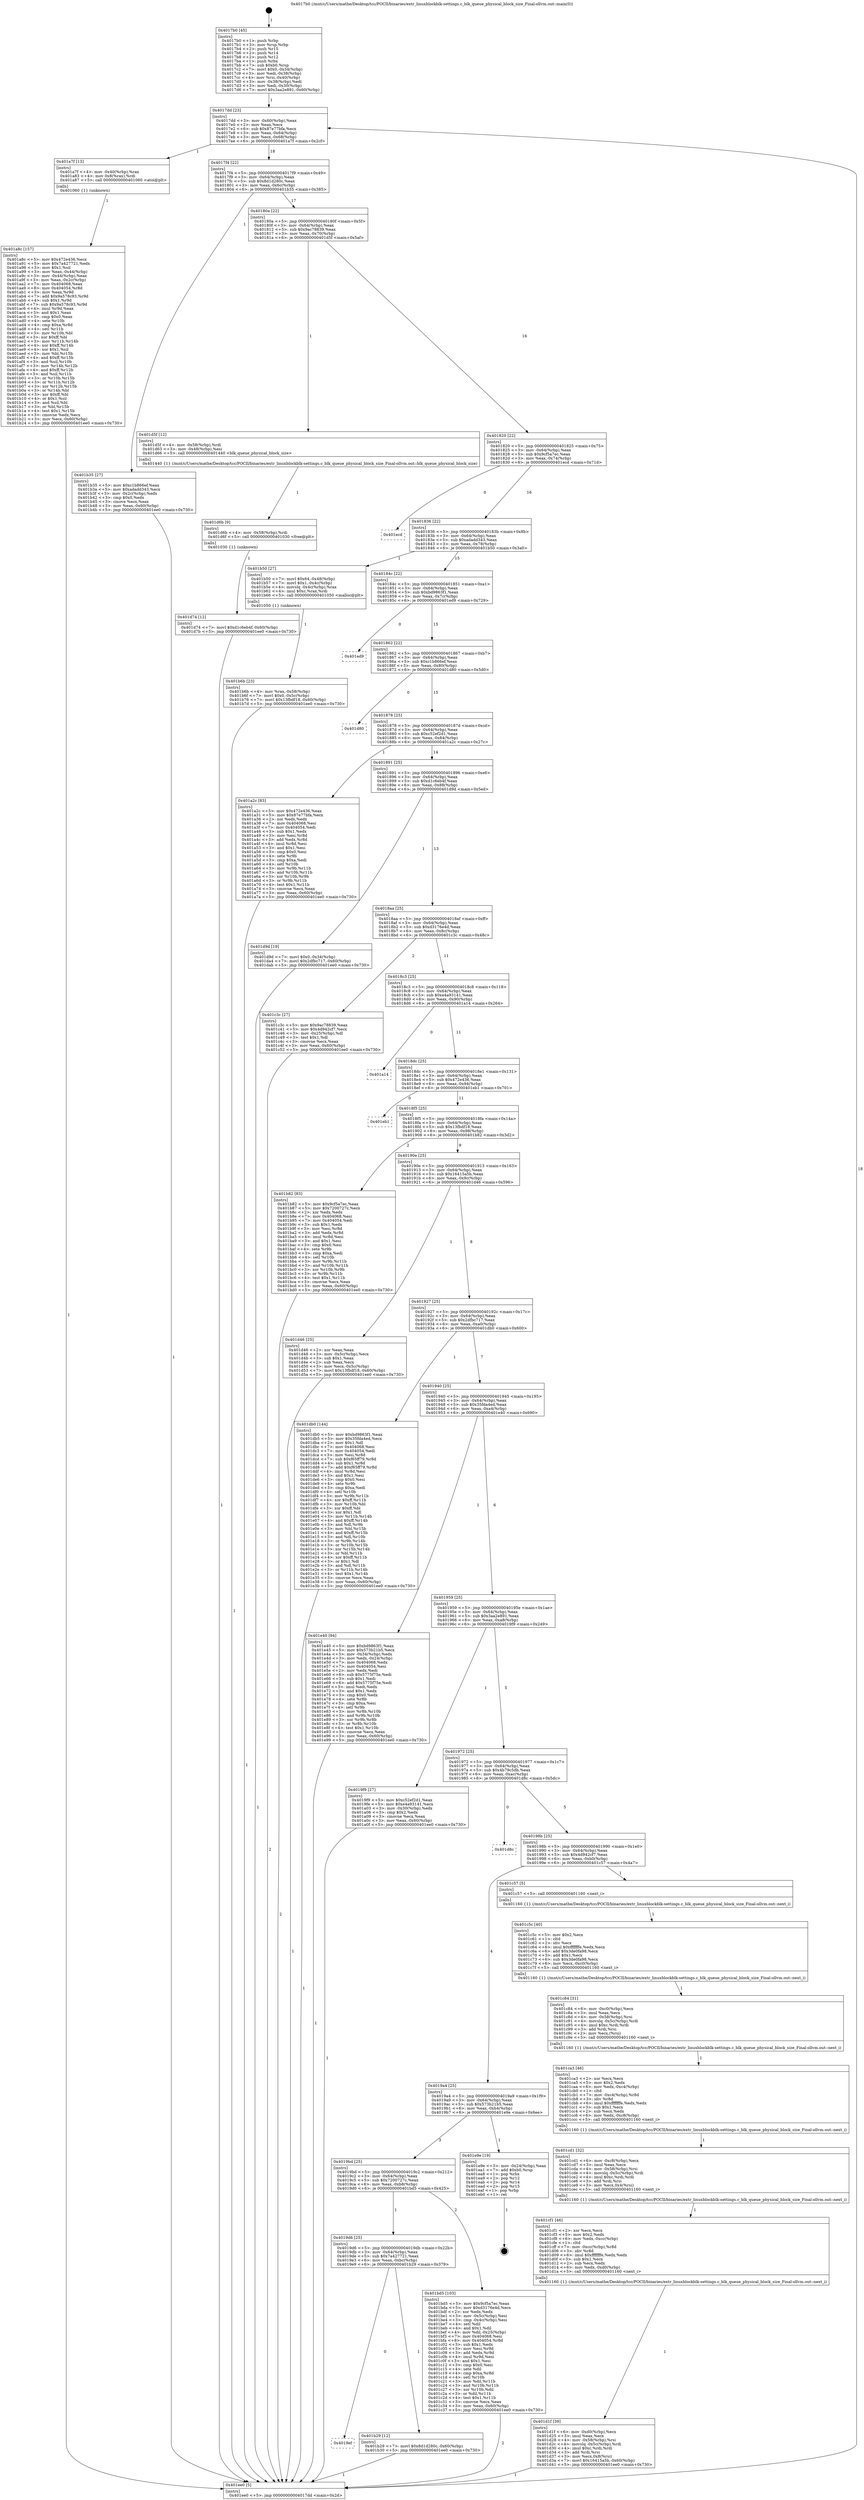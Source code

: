 digraph "0x4017b0" {
  label = "0x4017b0 (/mnt/c/Users/mathe/Desktop/tcc/POCII/binaries/extr_linuxblockblk-settings.c_blk_queue_physical_block_size_Final-ollvm.out::main(0))"
  labelloc = "t"
  node[shape=record]

  Entry [label="",width=0.3,height=0.3,shape=circle,fillcolor=black,style=filled]
  "0x4017dd" [label="{
     0x4017dd [23]\l
     | [instrs]\l
     &nbsp;&nbsp;0x4017dd \<+3\>: mov -0x60(%rbp),%eax\l
     &nbsp;&nbsp;0x4017e0 \<+2\>: mov %eax,%ecx\l
     &nbsp;&nbsp;0x4017e2 \<+6\>: sub $0x87e77bfa,%ecx\l
     &nbsp;&nbsp;0x4017e8 \<+3\>: mov %eax,-0x64(%rbp)\l
     &nbsp;&nbsp;0x4017eb \<+3\>: mov %ecx,-0x68(%rbp)\l
     &nbsp;&nbsp;0x4017ee \<+6\>: je 0000000000401a7f \<main+0x2cf\>\l
  }"]
  "0x401a7f" [label="{
     0x401a7f [13]\l
     | [instrs]\l
     &nbsp;&nbsp;0x401a7f \<+4\>: mov -0x40(%rbp),%rax\l
     &nbsp;&nbsp;0x401a83 \<+4\>: mov 0x8(%rax),%rdi\l
     &nbsp;&nbsp;0x401a87 \<+5\>: call 0000000000401060 \<atoi@plt\>\l
     | [calls]\l
     &nbsp;&nbsp;0x401060 \{1\} (unknown)\l
  }"]
  "0x4017f4" [label="{
     0x4017f4 [22]\l
     | [instrs]\l
     &nbsp;&nbsp;0x4017f4 \<+5\>: jmp 00000000004017f9 \<main+0x49\>\l
     &nbsp;&nbsp;0x4017f9 \<+3\>: mov -0x64(%rbp),%eax\l
     &nbsp;&nbsp;0x4017fc \<+5\>: sub $0x8d1d280c,%eax\l
     &nbsp;&nbsp;0x401801 \<+3\>: mov %eax,-0x6c(%rbp)\l
     &nbsp;&nbsp;0x401804 \<+6\>: je 0000000000401b35 \<main+0x385\>\l
  }"]
  Exit [label="",width=0.3,height=0.3,shape=circle,fillcolor=black,style=filled,peripheries=2]
  "0x401b35" [label="{
     0x401b35 [27]\l
     | [instrs]\l
     &nbsp;&nbsp;0x401b35 \<+5\>: mov $0xc1b866ef,%eax\l
     &nbsp;&nbsp;0x401b3a \<+5\>: mov $0xadadd343,%ecx\l
     &nbsp;&nbsp;0x401b3f \<+3\>: mov -0x2c(%rbp),%edx\l
     &nbsp;&nbsp;0x401b42 \<+3\>: cmp $0x0,%edx\l
     &nbsp;&nbsp;0x401b45 \<+3\>: cmove %ecx,%eax\l
     &nbsp;&nbsp;0x401b48 \<+3\>: mov %eax,-0x60(%rbp)\l
     &nbsp;&nbsp;0x401b4b \<+5\>: jmp 0000000000401ee0 \<main+0x730\>\l
  }"]
  "0x40180a" [label="{
     0x40180a [22]\l
     | [instrs]\l
     &nbsp;&nbsp;0x40180a \<+5\>: jmp 000000000040180f \<main+0x5f\>\l
     &nbsp;&nbsp;0x40180f \<+3\>: mov -0x64(%rbp),%eax\l
     &nbsp;&nbsp;0x401812 \<+5\>: sub $0x9ac78839,%eax\l
     &nbsp;&nbsp;0x401817 \<+3\>: mov %eax,-0x70(%rbp)\l
     &nbsp;&nbsp;0x40181a \<+6\>: je 0000000000401d5f \<main+0x5af\>\l
  }"]
  "0x401d74" [label="{
     0x401d74 [12]\l
     | [instrs]\l
     &nbsp;&nbsp;0x401d74 \<+7\>: movl $0xd1c6eb4f,-0x60(%rbp)\l
     &nbsp;&nbsp;0x401d7b \<+5\>: jmp 0000000000401ee0 \<main+0x730\>\l
  }"]
  "0x401d5f" [label="{
     0x401d5f [12]\l
     | [instrs]\l
     &nbsp;&nbsp;0x401d5f \<+4\>: mov -0x58(%rbp),%rdi\l
     &nbsp;&nbsp;0x401d63 \<+3\>: mov -0x48(%rbp),%esi\l
     &nbsp;&nbsp;0x401d66 \<+5\>: call 0000000000401440 \<blk_queue_physical_block_size\>\l
     | [calls]\l
     &nbsp;&nbsp;0x401440 \{1\} (/mnt/c/Users/mathe/Desktop/tcc/POCII/binaries/extr_linuxblockblk-settings.c_blk_queue_physical_block_size_Final-ollvm.out::blk_queue_physical_block_size)\l
  }"]
  "0x401820" [label="{
     0x401820 [22]\l
     | [instrs]\l
     &nbsp;&nbsp;0x401820 \<+5\>: jmp 0000000000401825 \<main+0x75\>\l
     &nbsp;&nbsp;0x401825 \<+3\>: mov -0x64(%rbp),%eax\l
     &nbsp;&nbsp;0x401828 \<+5\>: sub $0x9cf5a7ec,%eax\l
     &nbsp;&nbsp;0x40182d \<+3\>: mov %eax,-0x74(%rbp)\l
     &nbsp;&nbsp;0x401830 \<+6\>: je 0000000000401ecd \<main+0x71d\>\l
  }"]
  "0x401d6b" [label="{
     0x401d6b [9]\l
     | [instrs]\l
     &nbsp;&nbsp;0x401d6b \<+4\>: mov -0x58(%rbp),%rdi\l
     &nbsp;&nbsp;0x401d6f \<+5\>: call 0000000000401030 \<free@plt\>\l
     | [calls]\l
     &nbsp;&nbsp;0x401030 \{1\} (unknown)\l
  }"]
  "0x401ecd" [label="{
     0x401ecd\l
  }", style=dashed]
  "0x401836" [label="{
     0x401836 [22]\l
     | [instrs]\l
     &nbsp;&nbsp;0x401836 \<+5\>: jmp 000000000040183b \<main+0x8b\>\l
     &nbsp;&nbsp;0x40183b \<+3\>: mov -0x64(%rbp),%eax\l
     &nbsp;&nbsp;0x40183e \<+5\>: sub $0xadadd343,%eax\l
     &nbsp;&nbsp;0x401843 \<+3\>: mov %eax,-0x78(%rbp)\l
     &nbsp;&nbsp;0x401846 \<+6\>: je 0000000000401b50 \<main+0x3a0\>\l
  }"]
  "0x401d1f" [label="{
     0x401d1f [39]\l
     | [instrs]\l
     &nbsp;&nbsp;0x401d1f \<+6\>: mov -0xd0(%rbp),%ecx\l
     &nbsp;&nbsp;0x401d25 \<+3\>: imul %eax,%ecx\l
     &nbsp;&nbsp;0x401d28 \<+4\>: mov -0x58(%rbp),%rsi\l
     &nbsp;&nbsp;0x401d2c \<+4\>: movslq -0x5c(%rbp),%rdi\l
     &nbsp;&nbsp;0x401d30 \<+4\>: imul $0xc,%rdi,%rdi\l
     &nbsp;&nbsp;0x401d34 \<+3\>: add %rdi,%rsi\l
     &nbsp;&nbsp;0x401d37 \<+3\>: mov %ecx,0x8(%rsi)\l
     &nbsp;&nbsp;0x401d3a \<+7\>: movl $0x16415a5b,-0x60(%rbp)\l
     &nbsp;&nbsp;0x401d41 \<+5\>: jmp 0000000000401ee0 \<main+0x730\>\l
  }"]
  "0x401b50" [label="{
     0x401b50 [27]\l
     | [instrs]\l
     &nbsp;&nbsp;0x401b50 \<+7\>: movl $0x64,-0x48(%rbp)\l
     &nbsp;&nbsp;0x401b57 \<+7\>: movl $0x1,-0x4c(%rbp)\l
     &nbsp;&nbsp;0x401b5e \<+4\>: movslq -0x4c(%rbp),%rax\l
     &nbsp;&nbsp;0x401b62 \<+4\>: imul $0xc,%rax,%rdi\l
     &nbsp;&nbsp;0x401b66 \<+5\>: call 0000000000401050 \<malloc@plt\>\l
     | [calls]\l
     &nbsp;&nbsp;0x401050 \{1\} (unknown)\l
  }"]
  "0x40184c" [label="{
     0x40184c [22]\l
     | [instrs]\l
     &nbsp;&nbsp;0x40184c \<+5\>: jmp 0000000000401851 \<main+0xa1\>\l
     &nbsp;&nbsp;0x401851 \<+3\>: mov -0x64(%rbp),%eax\l
     &nbsp;&nbsp;0x401854 \<+5\>: sub $0xbd9863f1,%eax\l
     &nbsp;&nbsp;0x401859 \<+3\>: mov %eax,-0x7c(%rbp)\l
     &nbsp;&nbsp;0x40185c \<+6\>: je 0000000000401ed9 \<main+0x729\>\l
  }"]
  "0x401cf1" [label="{
     0x401cf1 [46]\l
     | [instrs]\l
     &nbsp;&nbsp;0x401cf1 \<+2\>: xor %ecx,%ecx\l
     &nbsp;&nbsp;0x401cf3 \<+5\>: mov $0x2,%edx\l
     &nbsp;&nbsp;0x401cf8 \<+6\>: mov %edx,-0xcc(%rbp)\l
     &nbsp;&nbsp;0x401cfe \<+1\>: cltd\l
     &nbsp;&nbsp;0x401cff \<+7\>: mov -0xcc(%rbp),%r8d\l
     &nbsp;&nbsp;0x401d06 \<+3\>: idiv %r8d\l
     &nbsp;&nbsp;0x401d09 \<+6\>: imul $0xfffffffe,%edx,%edx\l
     &nbsp;&nbsp;0x401d0f \<+3\>: sub $0x1,%ecx\l
     &nbsp;&nbsp;0x401d12 \<+2\>: sub %ecx,%edx\l
     &nbsp;&nbsp;0x401d14 \<+6\>: mov %edx,-0xd0(%rbp)\l
     &nbsp;&nbsp;0x401d1a \<+5\>: call 0000000000401160 \<next_i\>\l
     | [calls]\l
     &nbsp;&nbsp;0x401160 \{1\} (/mnt/c/Users/mathe/Desktop/tcc/POCII/binaries/extr_linuxblockblk-settings.c_blk_queue_physical_block_size_Final-ollvm.out::next_i)\l
  }"]
  "0x401ed9" [label="{
     0x401ed9\l
  }", style=dashed]
  "0x401862" [label="{
     0x401862 [22]\l
     | [instrs]\l
     &nbsp;&nbsp;0x401862 \<+5\>: jmp 0000000000401867 \<main+0xb7\>\l
     &nbsp;&nbsp;0x401867 \<+3\>: mov -0x64(%rbp),%eax\l
     &nbsp;&nbsp;0x40186a \<+5\>: sub $0xc1b866ef,%eax\l
     &nbsp;&nbsp;0x40186f \<+3\>: mov %eax,-0x80(%rbp)\l
     &nbsp;&nbsp;0x401872 \<+6\>: je 0000000000401d80 \<main+0x5d0\>\l
  }"]
  "0x401cd1" [label="{
     0x401cd1 [32]\l
     | [instrs]\l
     &nbsp;&nbsp;0x401cd1 \<+6\>: mov -0xc8(%rbp),%ecx\l
     &nbsp;&nbsp;0x401cd7 \<+3\>: imul %eax,%ecx\l
     &nbsp;&nbsp;0x401cda \<+4\>: mov -0x58(%rbp),%rsi\l
     &nbsp;&nbsp;0x401cde \<+4\>: movslq -0x5c(%rbp),%rdi\l
     &nbsp;&nbsp;0x401ce2 \<+4\>: imul $0xc,%rdi,%rdi\l
     &nbsp;&nbsp;0x401ce6 \<+3\>: add %rdi,%rsi\l
     &nbsp;&nbsp;0x401ce9 \<+3\>: mov %ecx,0x4(%rsi)\l
     &nbsp;&nbsp;0x401cec \<+5\>: call 0000000000401160 \<next_i\>\l
     | [calls]\l
     &nbsp;&nbsp;0x401160 \{1\} (/mnt/c/Users/mathe/Desktop/tcc/POCII/binaries/extr_linuxblockblk-settings.c_blk_queue_physical_block_size_Final-ollvm.out::next_i)\l
  }"]
  "0x401d80" [label="{
     0x401d80\l
  }", style=dashed]
  "0x401878" [label="{
     0x401878 [25]\l
     | [instrs]\l
     &nbsp;&nbsp;0x401878 \<+5\>: jmp 000000000040187d \<main+0xcd\>\l
     &nbsp;&nbsp;0x40187d \<+3\>: mov -0x64(%rbp),%eax\l
     &nbsp;&nbsp;0x401880 \<+5\>: sub $0xc52ef2d1,%eax\l
     &nbsp;&nbsp;0x401885 \<+6\>: mov %eax,-0x84(%rbp)\l
     &nbsp;&nbsp;0x40188b \<+6\>: je 0000000000401a2c \<main+0x27c\>\l
  }"]
  "0x401ca3" [label="{
     0x401ca3 [46]\l
     | [instrs]\l
     &nbsp;&nbsp;0x401ca3 \<+2\>: xor %ecx,%ecx\l
     &nbsp;&nbsp;0x401ca5 \<+5\>: mov $0x2,%edx\l
     &nbsp;&nbsp;0x401caa \<+6\>: mov %edx,-0xc4(%rbp)\l
     &nbsp;&nbsp;0x401cb0 \<+1\>: cltd\l
     &nbsp;&nbsp;0x401cb1 \<+7\>: mov -0xc4(%rbp),%r8d\l
     &nbsp;&nbsp;0x401cb8 \<+3\>: idiv %r8d\l
     &nbsp;&nbsp;0x401cbb \<+6\>: imul $0xfffffffe,%edx,%edx\l
     &nbsp;&nbsp;0x401cc1 \<+3\>: sub $0x1,%ecx\l
     &nbsp;&nbsp;0x401cc4 \<+2\>: sub %ecx,%edx\l
     &nbsp;&nbsp;0x401cc6 \<+6\>: mov %edx,-0xc8(%rbp)\l
     &nbsp;&nbsp;0x401ccc \<+5\>: call 0000000000401160 \<next_i\>\l
     | [calls]\l
     &nbsp;&nbsp;0x401160 \{1\} (/mnt/c/Users/mathe/Desktop/tcc/POCII/binaries/extr_linuxblockblk-settings.c_blk_queue_physical_block_size_Final-ollvm.out::next_i)\l
  }"]
  "0x401a2c" [label="{
     0x401a2c [83]\l
     | [instrs]\l
     &nbsp;&nbsp;0x401a2c \<+5\>: mov $0x472e436,%eax\l
     &nbsp;&nbsp;0x401a31 \<+5\>: mov $0x87e77bfa,%ecx\l
     &nbsp;&nbsp;0x401a36 \<+2\>: xor %edx,%edx\l
     &nbsp;&nbsp;0x401a38 \<+7\>: mov 0x404068,%esi\l
     &nbsp;&nbsp;0x401a3f \<+7\>: mov 0x404054,%edi\l
     &nbsp;&nbsp;0x401a46 \<+3\>: sub $0x1,%edx\l
     &nbsp;&nbsp;0x401a49 \<+3\>: mov %esi,%r8d\l
     &nbsp;&nbsp;0x401a4c \<+3\>: add %edx,%r8d\l
     &nbsp;&nbsp;0x401a4f \<+4\>: imul %r8d,%esi\l
     &nbsp;&nbsp;0x401a53 \<+3\>: and $0x1,%esi\l
     &nbsp;&nbsp;0x401a56 \<+3\>: cmp $0x0,%esi\l
     &nbsp;&nbsp;0x401a59 \<+4\>: sete %r9b\l
     &nbsp;&nbsp;0x401a5d \<+3\>: cmp $0xa,%edi\l
     &nbsp;&nbsp;0x401a60 \<+4\>: setl %r10b\l
     &nbsp;&nbsp;0x401a64 \<+3\>: mov %r9b,%r11b\l
     &nbsp;&nbsp;0x401a67 \<+3\>: and %r10b,%r11b\l
     &nbsp;&nbsp;0x401a6a \<+3\>: xor %r10b,%r9b\l
     &nbsp;&nbsp;0x401a6d \<+3\>: or %r9b,%r11b\l
     &nbsp;&nbsp;0x401a70 \<+4\>: test $0x1,%r11b\l
     &nbsp;&nbsp;0x401a74 \<+3\>: cmovne %ecx,%eax\l
     &nbsp;&nbsp;0x401a77 \<+3\>: mov %eax,-0x60(%rbp)\l
     &nbsp;&nbsp;0x401a7a \<+5\>: jmp 0000000000401ee0 \<main+0x730\>\l
  }"]
  "0x401891" [label="{
     0x401891 [25]\l
     | [instrs]\l
     &nbsp;&nbsp;0x401891 \<+5\>: jmp 0000000000401896 \<main+0xe6\>\l
     &nbsp;&nbsp;0x401896 \<+3\>: mov -0x64(%rbp),%eax\l
     &nbsp;&nbsp;0x401899 \<+5\>: sub $0xd1c6eb4f,%eax\l
     &nbsp;&nbsp;0x40189e \<+6\>: mov %eax,-0x88(%rbp)\l
     &nbsp;&nbsp;0x4018a4 \<+6\>: je 0000000000401d9d \<main+0x5ed\>\l
  }"]
  "0x401c84" [label="{
     0x401c84 [31]\l
     | [instrs]\l
     &nbsp;&nbsp;0x401c84 \<+6\>: mov -0xc0(%rbp),%ecx\l
     &nbsp;&nbsp;0x401c8a \<+3\>: imul %eax,%ecx\l
     &nbsp;&nbsp;0x401c8d \<+4\>: mov -0x58(%rbp),%rsi\l
     &nbsp;&nbsp;0x401c91 \<+4\>: movslq -0x5c(%rbp),%rdi\l
     &nbsp;&nbsp;0x401c95 \<+4\>: imul $0xc,%rdi,%rdi\l
     &nbsp;&nbsp;0x401c99 \<+3\>: add %rdi,%rsi\l
     &nbsp;&nbsp;0x401c9c \<+2\>: mov %ecx,(%rsi)\l
     &nbsp;&nbsp;0x401c9e \<+5\>: call 0000000000401160 \<next_i\>\l
     | [calls]\l
     &nbsp;&nbsp;0x401160 \{1\} (/mnt/c/Users/mathe/Desktop/tcc/POCII/binaries/extr_linuxblockblk-settings.c_blk_queue_physical_block_size_Final-ollvm.out::next_i)\l
  }"]
  "0x401d9d" [label="{
     0x401d9d [19]\l
     | [instrs]\l
     &nbsp;&nbsp;0x401d9d \<+7\>: movl $0x0,-0x34(%rbp)\l
     &nbsp;&nbsp;0x401da4 \<+7\>: movl $0x2dfbc717,-0x60(%rbp)\l
     &nbsp;&nbsp;0x401dab \<+5\>: jmp 0000000000401ee0 \<main+0x730\>\l
  }"]
  "0x4018aa" [label="{
     0x4018aa [25]\l
     | [instrs]\l
     &nbsp;&nbsp;0x4018aa \<+5\>: jmp 00000000004018af \<main+0xff\>\l
     &nbsp;&nbsp;0x4018af \<+3\>: mov -0x64(%rbp),%eax\l
     &nbsp;&nbsp;0x4018b2 \<+5\>: sub $0xd3176e4d,%eax\l
     &nbsp;&nbsp;0x4018b7 \<+6\>: mov %eax,-0x8c(%rbp)\l
     &nbsp;&nbsp;0x4018bd \<+6\>: je 0000000000401c3c \<main+0x48c\>\l
  }"]
  "0x401c5c" [label="{
     0x401c5c [40]\l
     | [instrs]\l
     &nbsp;&nbsp;0x401c5c \<+5\>: mov $0x2,%ecx\l
     &nbsp;&nbsp;0x401c61 \<+1\>: cltd\l
     &nbsp;&nbsp;0x401c62 \<+2\>: idiv %ecx\l
     &nbsp;&nbsp;0x401c64 \<+6\>: imul $0xfffffffe,%edx,%ecx\l
     &nbsp;&nbsp;0x401c6a \<+6\>: add $0x3de0fa98,%ecx\l
     &nbsp;&nbsp;0x401c70 \<+3\>: add $0x1,%ecx\l
     &nbsp;&nbsp;0x401c73 \<+6\>: sub $0x3de0fa98,%ecx\l
     &nbsp;&nbsp;0x401c79 \<+6\>: mov %ecx,-0xc0(%rbp)\l
     &nbsp;&nbsp;0x401c7f \<+5\>: call 0000000000401160 \<next_i\>\l
     | [calls]\l
     &nbsp;&nbsp;0x401160 \{1\} (/mnt/c/Users/mathe/Desktop/tcc/POCII/binaries/extr_linuxblockblk-settings.c_blk_queue_physical_block_size_Final-ollvm.out::next_i)\l
  }"]
  "0x401c3c" [label="{
     0x401c3c [27]\l
     | [instrs]\l
     &nbsp;&nbsp;0x401c3c \<+5\>: mov $0x9ac78839,%eax\l
     &nbsp;&nbsp;0x401c41 \<+5\>: mov $0x4d942cf7,%ecx\l
     &nbsp;&nbsp;0x401c46 \<+3\>: mov -0x25(%rbp),%dl\l
     &nbsp;&nbsp;0x401c49 \<+3\>: test $0x1,%dl\l
     &nbsp;&nbsp;0x401c4c \<+3\>: cmovne %ecx,%eax\l
     &nbsp;&nbsp;0x401c4f \<+3\>: mov %eax,-0x60(%rbp)\l
     &nbsp;&nbsp;0x401c52 \<+5\>: jmp 0000000000401ee0 \<main+0x730\>\l
  }"]
  "0x4018c3" [label="{
     0x4018c3 [25]\l
     | [instrs]\l
     &nbsp;&nbsp;0x4018c3 \<+5\>: jmp 00000000004018c8 \<main+0x118\>\l
     &nbsp;&nbsp;0x4018c8 \<+3\>: mov -0x64(%rbp),%eax\l
     &nbsp;&nbsp;0x4018cb \<+5\>: sub $0xe4a93141,%eax\l
     &nbsp;&nbsp;0x4018d0 \<+6\>: mov %eax,-0x90(%rbp)\l
     &nbsp;&nbsp;0x4018d6 \<+6\>: je 0000000000401a14 \<main+0x264\>\l
  }"]
  "0x401b6b" [label="{
     0x401b6b [23]\l
     | [instrs]\l
     &nbsp;&nbsp;0x401b6b \<+4\>: mov %rax,-0x58(%rbp)\l
     &nbsp;&nbsp;0x401b6f \<+7\>: movl $0x0,-0x5c(%rbp)\l
     &nbsp;&nbsp;0x401b76 \<+7\>: movl $0x13fbdf18,-0x60(%rbp)\l
     &nbsp;&nbsp;0x401b7d \<+5\>: jmp 0000000000401ee0 \<main+0x730\>\l
  }"]
  "0x401a14" [label="{
     0x401a14\l
  }", style=dashed]
  "0x4018dc" [label="{
     0x4018dc [25]\l
     | [instrs]\l
     &nbsp;&nbsp;0x4018dc \<+5\>: jmp 00000000004018e1 \<main+0x131\>\l
     &nbsp;&nbsp;0x4018e1 \<+3\>: mov -0x64(%rbp),%eax\l
     &nbsp;&nbsp;0x4018e4 \<+5\>: sub $0x472e436,%eax\l
     &nbsp;&nbsp;0x4018e9 \<+6\>: mov %eax,-0x94(%rbp)\l
     &nbsp;&nbsp;0x4018ef \<+6\>: je 0000000000401eb1 \<main+0x701\>\l
  }"]
  "0x4019ef" [label="{
     0x4019ef\l
  }", style=dashed]
  "0x401eb1" [label="{
     0x401eb1\l
  }", style=dashed]
  "0x4018f5" [label="{
     0x4018f5 [25]\l
     | [instrs]\l
     &nbsp;&nbsp;0x4018f5 \<+5\>: jmp 00000000004018fa \<main+0x14a\>\l
     &nbsp;&nbsp;0x4018fa \<+3\>: mov -0x64(%rbp),%eax\l
     &nbsp;&nbsp;0x4018fd \<+5\>: sub $0x13fbdf18,%eax\l
     &nbsp;&nbsp;0x401902 \<+6\>: mov %eax,-0x98(%rbp)\l
     &nbsp;&nbsp;0x401908 \<+6\>: je 0000000000401b82 \<main+0x3d2\>\l
  }"]
  "0x401b29" [label="{
     0x401b29 [12]\l
     | [instrs]\l
     &nbsp;&nbsp;0x401b29 \<+7\>: movl $0x8d1d280c,-0x60(%rbp)\l
     &nbsp;&nbsp;0x401b30 \<+5\>: jmp 0000000000401ee0 \<main+0x730\>\l
  }"]
  "0x401b82" [label="{
     0x401b82 [83]\l
     | [instrs]\l
     &nbsp;&nbsp;0x401b82 \<+5\>: mov $0x9cf5a7ec,%eax\l
     &nbsp;&nbsp;0x401b87 \<+5\>: mov $0x7200727c,%ecx\l
     &nbsp;&nbsp;0x401b8c \<+2\>: xor %edx,%edx\l
     &nbsp;&nbsp;0x401b8e \<+7\>: mov 0x404068,%esi\l
     &nbsp;&nbsp;0x401b95 \<+7\>: mov 0x404054,%edi\l
     &nbsp;&nbsp;0x401b9c \<+3\>: sub $0x1,%edx\l
     &nbsp;&nbsp;0x401b9f \<+3\>: mov %esi,%r8d\l
     &nbsp;&nbsp;0x401ba2 \<+3\>: add %edx,%r8d\l
     &nbsp;&nbsp;0x401ba5 \<+4\>: imul %r8d,%esi\l
     &nbsp;&nbsp;0x401ba9 \<+3\>: and $0x1,%esi\l
     &nbsp;&nbsp;0x401bac \<+3\>: cmp $0x0,%esi\l
     &nbsp;&nbsp;0x401baf \<+4\>: sete %r9b\l
     &nbsp;&nbsp;0x401bb3 \<+3\>: cmp $0xa,%edi\l
     &nbsp;&nbsp;0x401bb6 \<+4\>: setl %r10b\l
     &nbsp;&nbsp;0x401bba \<+3\>: mov %r9b,%r11b\l
     &nbsp;&nbsp;0x401bbd \<+3\>: and %r10b,%r11b\l
     &nbsp;&nbsp;0x401bc0 \<+3\>: xor %r10b,%r9b\l
     &nbsp;&nbsp;0x401bc3 \<+3\>: or %r9b,%r11b\l
     &nbsp;&nbsp;0x401bc6 \<+4\>: test $0x1,%r11b\l
     &nbsp;&nbsp;0x401bca \<+3\>: cmovne %ecx,%eax\l
     &nbsp;&nbsp;0x401bcd \<+3\>: mov %eax,-0x60(%rbp)\l
     &nbsp;&nbsp;0x401bd0 \<+5\>: jmp 0000000000401ee0 \<main+0x730\>\l
  }"]
  "0x40190e" [label="{
     0x40190e [25]\l
     | [instrs]\l
     &nbsp;&nbsp;0x40190e \<+5\>: jmp 0000000000401913 \<main+0x163\>\l
     &nbsp;&nbsp;0x401913 \<+3\>: mov -0x64(%rbp),%eax\l
     &nbsp;&nbsp;0x401916 \<+5\>: sub $0x16415a5b,%eax\l
     &nbsp;&nbsp;0x40191b \<+6\>: mov %eax,-0x9c(%rbp)\l
     &nbsp;&nbsp;0x401921 \<+6\>: je 0000000000401d46 \<main+0x596\>\l
  }"]
  "0x4019d6" [label="{
     0x4019d6 [25]\l
     | [instrs]\l
     &nbsp;&nbsp;0x4019d6 \<+5\>: jmp 00000000004019db \<main+0x22b\>\l
     &nbsp;&nbsp;0x4019db \<+3\>: mov -0x64(%rbp),%eax\l
     &nbsp;&nbsp;0x4019de \<+5\>: sub $0x7a427721,%eax\l
     &nbsp;&nbsp;0x4019e3 \<+6\>: mov %eax,-0xbc(%rbp)\l
     &nbsp;&nbsp;0x4019e9 \<+6\>: je 0000000000401b29 \<main+0x379\>\l
  }"]
  "0x401d46" [label="{
     0x401d46 [25]\l
     | [instrs]\l
     &nbsp;&nbsp;0x401d46 \<+2\>: xor %eax,%eax\l
     &nbsp;&nbsp;0x401d48 \<+3\>: mov -0x5c(%rbp),%ecx\l
     &nbsp;&nbsp;0x401d4b \<+3\>: sub $0x1,%eax\l
     &nbsp;&nbsp;0x401d4e \<+2\>: sub %eax,%ecx\l
     &nbsp;&nbsp;0x401d50 \<+3\>: mov %ecx,-0x5c(%rbp)\l
     &nbsp;&nbsp;0x401d53 \<+7\>: movl $0x13fbdf18,-0x60(%rbp)\l
     &nbsp;&nbsp;0x401d5a \<+5\>: jmp 0000000000401ee0 \<main+0x730\>\l
  }"]
  "0x401927" [label="{
     0x401927 [25]\l
     | [instrs]\l
     &nbsp;&nbsp;0x401927 \<+5\>: jmp 000000000040192c \<main+0x17c\>\l
     &nbsp;&nbsp;0x40192c \<+3\>: mov -0x64(%rbp),%eax\l
     &nbsp;&nbsp;0x40192f \<+5\>: sub $0x2dfbc717,%eax\l
     &nbsp;&nbsp;0x401934 \<+6\>: mov %eax,-0xa0(%rbp)\l
     &nbsp;&nbsp;0x40193a \<+6\>: je 0000000000401db0 \<main+0x600\>\l
  }"]
  "0x401bd5" [label="{
     0x401bd5 [103]\l
     | [instrs]\l
     &nbsp;&nbsp;0x401bd5 \<+5\>: mov $0x9cf5a7ec,%eax\l
     &nbsp;&nbsp;0x401bda \<+5\>: mov $0xd3176e4d,%ecx\l
     &nbsp;&nbsp;0x401bdf \<+2\>: xor %edx,%edx\l
     &nbsp;&nbsp;0x401be1 \<+3\>: mov -0x5c(%rbp),%esi\l
     &nbsp;&nbsp;0x401be4 \<+3\>: cmp -0x4c(%rbp),%esi\l
     &nbsp;&nbsp;0x401be7 \<+4\>: setl %dil\l
     &nbsp;&nbsp;0x401beb \<+4\>: and $0x1,%dil\l
     &nbsp;&nbsp;0x401bef \<+4\>: mov %dil,-0x25(%rbp)\l
     &nbsp;&nbsp;0x401bf3 \<+7\>: mov 0x404068,%esi\l
     &nbsp;&nbsp;0x401bfa \<+8\>: mov 0x404054,%r8d\l
     &nbsp;&nbsp;0x401c02 \<+3\>: sub $0x1,%edx\l
     &nbsp;&nbsp;0x401c05 \<+3\>: mov %esi,%r9d\l
     &nbsp;&nbsp;0x401c08 \<+3\>: add %edx,%r9d\l
     &nbsp;&nbsp;0x401c0b \<+4\>: imul %r9d,%esi\l
     &nbsp;&nbsp;0x401c0f \<+3\>: and $0x1,%esi\l
     &nbsp;&nbsp;0x401c12 \<+3\>: cmp $0x0,%esi\l
     &nbsp;&nbsp;0x401c15 \<+4\>: sete %dil\l
     &nbsp;&nbsp;0x401c19 \<+4\>: cmp $0xa,%r8d\l
     &nbsp;&nbsp;0x401c1d \<+4\>: setl %r10b\l
     &nbsp;&nbsp;0x401c21 \<+3\>: mov %dil,%r11b\l
     &nbsp;&nbsp;0x401c24 \<+3\>: and %r10b,%r11b\l
     &nbsp;&nbsp;0x401c27 \<+3\>: xor %r10b,%dil\l
     &nbsp;&nbsp;0x401c2a \<+3\>: or %dil,%r11b\l
     &nbsp;&nbsp;0x401c2d \<+4\>: test $0x1,%r11b\l
     &nbsp;&nbsp;0x401c31 \<+3\>: cmovne %ecx,%eax\l
     &nbsp;&nbsp;0x401c34 \<+3\>: mov %eax,-0x60(%rbp)\l
     &nbsp;&nbsp;0x401c37 \<+5\>: jmp 0000000000401ee0 \<main+0x730\>\l
  }"]
  "0x401db0" [label="{
     0x401db0 [144]\l
     | [instrs]\l
     &nbsp;&nbsp;0x401db0 \<+5\>: mov $0xbd9863f1,%eax\l
     &nbsp;&nbsp;0x401db5 \<+5\>: mov $0x35fda4ed,%ecx\l
     &nbsp;&nbsp;0x401dba \<+2\>: mov $0x1,%dl\l
     &nbsp;&nbsp;0x401dbc \<+7\>: mov 0x404068,%esi\l
     &nbsp;&nbsp;0x401dc3 \<+7\>: mov 0x404054,%edi\l
     &nbsp;&nbsp;0x401dca \<+3\>: mov %esi,%r8d\l
     &nbsp;&nbsp;0x401dcd \<+7\>: sub $0xf65ff79,%r8d\l
     &nbsp;&nbsp;0x401dd4 \<+4\>: sub $0x1,%r8d\l
     &nbsp;&nbsp;0x401dd8 \<+7\>: add $0xf65ff79,%r8d\l
     &nbsp;&nbsp;0x401ddf \<+4\>: imul %r8d,%esi\l
     &nbsp;&nbsp;0x401de3 \<+3\>: and $0x1,%esi\l
     &nbsp;&nbsp;0x401de6 \<+3\>: cmp $0x0,%esi\l
     &nbsp;&nbsp;0x401de9 \<+4\>: sete %r9b\l
     &nbsp;&nbsp;0x401ded \<+3\>: cmp $0xa,%edi\l
     &nbsp;&nbsp;0x401df0 \<+4\>: setl %r10b\l
     &nbsp;&nbsp;0x401df4 \<+3\>: mov %r9b,%r11b\l
     &nbsp;&nbsp;0x401df7 \<+4\>: xor $0xff,%r11b\l
     &nbsp;&nbsp;0x401dfb \<+3\>: mov %r10b,%bl\l
     &nbsp;&nbsp;0x401dfe \<+3\>: xor $0xff,%bl\l
     &nbsp;&nbsp;0x401e01 \<+3\>: xor $0x1,%dl\l
     &nbsp;&nbsp;0x401e04 \<+3\>: mov %r11b,%r14b\l
     &nbsp;&nbsp;0x401e07 \<+4\>: and $0xff,%r14b\l
     &nbsp;&nbsp;0x401e0b \<+3\>: and %dl,%r9b\l
     &nbsp;&nbsp;0x401e0e \<+3\>: mov %bl,%r15b\l
     &nbsp;&nbsp;0x401e11 \<+4\>: and $0xff,%r15b\l
     &nbsp;&nbsp;0x401e15 \<+3\>: and %dl,%r10b\l
     &nbsp;&nbsp;0x401e18 \<+3\>: or %r9b,%r14b\l
     &nbsp;&nbsp;0x401e1b \<+3\>: or %r10b,%r15b\l
     &nbsp;&nbsp;0x401e1e \<+3\>: xor %r15b,%r14b\l
     &nbsp;&nbsp;0x401e21 \<+3\>: or %bl,%r11b\l
     &nbsp;&nbsp;0x401e24 \<+4\>: xor $0xff,%r11b\l
     &nbsp;&nbsp;0x401e28 \<+3\>: or $0x1,%dl\l
     &nbsp;&nbsp;0x401e2b \<+3\>: and %dl,%r11b\l
     &nbsp;&nbsp;0x401e2e \<+3\>: or %r11b,%r14b\l
     &nbsp;&nbsp;0x401e31 \<+4\>: test $0x1,%r14b\l
     &nbsp;&nbsp;0x401e35 \<+3\>: cmovne %ecx,%eax\l
     &nbsp;&nbsp;0x401e38 \<+3\>: mov %eax,-0x60(%rbp)\l
     &nbsp;&nbsp;0x401e3b \<+5\>: jmp 0000000000401ee0 \<main+0x730\>\l
  }"]
  "0x401940" [label="{
     0x401940 [25]\l
     | [instrs]\l
     &nbsp;&nbsp;0x401940 \<+5\>: jmp 0000000000401945 \<main+0x195\>\l
     &nbsp;&nbsp;0x401945 \<+3\>: mov -0x64(%rbp),%eax\l
     &nbsp;&nbsp;0x401948 \<+5\>: sub $0x35fda4ed,%eax\l
     &nbsp;&nbsp;0x40194d \<+6\>: mov %eax,-0xa4(%rbp)\l
     &nbsp;&nbsp;0x401953 \<+6\>: je 0000000000401e40 \<main+0x690\>\l
  }"]
  "0x4019bd" [label="{
     0x4019bd [25]\l
     | [instrs]\l
     &nbsp;&nbsp;0x4019bd \<+5\>: jmp 00000000004019c2 \<main+0x212\>\l
     &nbsp;&nbsp;0x4019c2 \<+3\>: mov -0x64(%rbp),%eax\l
     &nbsp;&nbsp;0x4019c5 \<+5\>: sub $0x7200727c,%eax\l
     &nbsp;&nbsp;0x4019ca \<+6\>: mov %eax,-0xb8(%rbp)\l
     &nbsp;&nbsp;0x4019d0 \<+6\>: je 0000000000401bd5 \<main+0x425\>\l
  }"]
  "0x401e40" [label="{
     0x401e40 [94]\l
     | [instrs]\l
     &nbsp;&nbsp;0x401e40 \<+5\>: mov $0xbd9863f1,%eax\l
     &nbsp;&nbsp;0x401e45 \<+5\>: mov $0x573b21b5,%ecx\l
     &nbsp;&nbsp;0x401e4a \<+3\>: mov -0x34(%rbp),%edx\l
     &nbsp;&nbsp;0x401e4d \<+3\>: mov %edx,-0x24(%rbp)\l
     &nbsp;&nbsp;0x401e50 \<+7\>: mov 0x404068,%edx\l
     &nbsp;&nbsp;0x401e57 \<+7\>: mov 0x404054,%esi\l
     &nbsp;&nbsp;0x401e5e \<+2\>: mov %edx,%edi\l
     &nbsp;&nbsp;0x401e60 \<+6\>: sub $0x5775f75e,%edi\l
     &nbsp;&nbsp;0x401e66 \<+3\>: sub $0x1,%edi\l
     &nbsp;&nbsp;0x401e69 \<+6\>: add $0x5775f75e,%edi\l
     &nbsp;&nbsp;0x401e6f \<+3\>: imul %edi,%edx\l
     &nbsp;&nbsp;0x401e72 \<+3\>: and $0x1,%edx\l
     &nbsp;&nbsp;0x401e75 \<+3\>: cmp $0x0,%edx\l
     &nbsp;&nbsp;0x401e78 \<+4\>: sete %r8b\l
     &nbsp;&nbsp;0x401e7c \<+3\>: cmp $0xa,%esi\l
     &nbsp;&nbsp;0x401e7f \<+4\>: setl %r9b\l
     &nbsp;&nbsp;0x401e83 \<+3\>: mov %r8b,%r10b\l
     &nbsp;&nbsp;0x401e86 \<+3\>: and %r9b,%r10b\l
     &nbsp;&nbsp;0x401e89 \<+3\>: xor %r9b,%r8b\l
     &nbsp;&nbsp;0x401e8c \<+3\>: or %r8b,%r10b\l
     &nbsp;&nbsp;0x401e8f \<+4\>: test $0x1,%r10b\l
     &nbsp;&nbsp;0x401e93 \<+3\>: cmovne %ecx,%eax\l
     &nbsp;&nbsp;0x401e96 \<+3\>: mov %eax,-0x60(%rbp)\l
     &nbsp;&nbsp;0x401e99 \<+5\>: jmp 0000000000401ee0 \<main+0x730\>\l
  }"]
  "0x401959" [label="{
     0x401959 [25]\l
     | [instrs]\l
     &nbsp;&nbsp;0x401959 \<+5\>: jmp 000000000040195e \<main+0x1ae\>\l
     &nbsp;&nbsp;0x40195e \<+3\>: mov -0x64(%rbp),%eax\l
     &nbsp;&nbsp;0x401961 \<+5\>: sub $0x3aa2e891,%eax\l
     &nbsp;&nbsp;0x401966 \<+6\>: mov %eax,-0xa8(%rbp)\l
     &nbsp;&nbsp;0x40196c \<+6\>: je 00000000004019f9 \<main+0x249\>\l
  }"]
  "0x401e9e" [label="{
     0x401e9e [19]\l
     | [instrs]\l
     &nbsp;&nbsp;0x401e9e \<+3\>: mov -0x24(%rbp),%eax\l
     &nbsp;&nbsp;0x401ea1 \<+7\>: add $0xb0,%rsp\l
     &nbsp;&nbsp;0x401ea8 \<+1\>: pop %rbx\l
     &nbsp;&nbsp;0x401ea9 \<+2\>: pop %r12\l
     &nbsp;&nbsp;0x401eab \<+2\>: pop %r14\l
     &nbsp;&nbsp;0x401ead \<+2\>: pop %r15\l
     &nbsp;&nbsp;0x401eaf \<+1\>: pop %rbp\l
     &nbsp;&nbsp;0x401eb0 \<+1\>: ret\l
  }"]
  "0x4019f9" [label="{
     0x4019f9 [27]\l
     | [instrs]\l
     &nbsp;&nbsp;0x4019f9 \<+5\>: mov $0xc52ef2d1,%eax\l
     &nbsp;&nbsp;0x4019fe \<+5\>: mov $0xe4a93141,%ecx\l
     &nbsp;&nbsp;0x401a03 \<+3\>: mov -0x30(%rbp),%edx\l
     &nbsp;&nbsp;0x401a06 \<+3\>: cmp $0x2,%edx\l
     &nbsp;&nbsp;0x401a09 \<+3\>: cmovne %ecx,%eax\l
     &nbsp;&nbsp;0x401a0c \<+3\>: mov %eax,-0x60(%rbp)\l
     &nbsp;&nbsp;0x401a0f \<+5\>: jmp 0000000000401ee0 \<main+0x730\>\l
  }"]
  "0x401972" [label="{
     0x401972 [25]\l
     | [instrs]\l
     &nbsp;&nbsp;0x401972 \<+5\>: jmp 0000000000401977 \<main+0x1c7\>\l
     &nbsp;&nbsp;0x401977 \<+3\>: mov -0x64(%rbp),%eax\l
     &nbsp;&nbsp;0x40197a \<+5\>: sub $0x4b79c5db,%eax\l
     &nbsp;&nbsp;0x40197f \<+6\>: mov %eax,-0xac(%rbp)\l
     &nbsp;&nbsp;0x401985 \<+6\>: je 0000000000401d8c \<main+0x5dc\>\l
  }"]
  "0x401ee0" [label="{
     0x401ee0 [5]\l
     | [instrs]\l
     &nbsp;&nbsp;0x401ee0 \<+5\>: jmp 00000000004017dd \<main+0x2d\>\l
  }"]
  "0x4017b0" [label="{
     0x4017b0 [45]\l
     | [instrs]\l
     &nbsp;&nbsp;0x4017b0 \<+1\>: push %rbp\l
     &nbsp;&nbsp;0x4017b1 \<+3\>: mov %rsp,%rbp\l
     &nbsp;&nbsp;0x4017b4 \<+2\>: push %r15\l
     &nbsp;&nbsp;0x4017b6 \<+2\>: push %r14\l
     &nbsp;&nbsp;0x4017b8 \<+2\>: push %r12\l
     &nbsp;&nbsp;0x4017ba \<+1\>: push %rbx\l
     &nbsp;&nbsp;0x4017bb \<+7\>: sub $0xb0,%rsp\l
     &nbsp;&nbsp;0x4017c2 \<+7\>: movl $0x0,-0x34(%rbp)\l
     &nbsp;&nbsp;0x4017c9 \<+3\>: mov %edi,-0x38(%rbp)\l
     &nbsp;&nbsp;0x4017cc \<+4\>: mov %rsi,-0x40(%rbp)\l
     &nbsp;&nbsp;0x4017d0 \<+3\>: mov -0x38(%rbp),%edi\l
     &nbsp;&nbsp;0x4017d3 \<+3\>: mov %edi,-0x30(%rbp)\l
     &nbsp;&nbsp;0x4017d6 \<+7\>: movl $0x3aa2e891,-0x60(%rbp)\l
  }"]
  "0x401a8c" [label="{
     0x401a8c [157]\l
     | [instrs]\l
     &nbsp;&nbsp;0x401a8c \<+5\>: mov $0x472e436,%ecx\l
     &nbsp;&nbsp;0x401a91 \<+5\>: mov $0x7a427721,%edx\l
     &nbsp;&nbsp;0x401a96 \<+3\>: mov $0x1,%sil\l
     &nbsp;&nbsp;0x401a99 \<+3\>: mov %eax,-0x44(%rbp)\l
     &nbsp;&nbsp;0x401a9c \<+3\>: mov -0x44(%rbp),%eax\l
     &nbsp;&nbsp;0x401a9f \<+3\>: mov %eax,-0x2c(%rbp)\l
     &nbsp;&nbsp;0x401aa2 \<+7\>: mov 0x404068,%eax\l
     &nbsp;&nbsp;0x401aa9 \<+8\>: mov 0x404054,%r8d\l
     &nbsp;&nbsp;0x401ab1 \<+3\>: mov %eax,%r9d\l
     &nbsp;&nbsp;0x401ab4 \<+7\>: add $0x9a578c93,%r9d\l
     &nbsp;&nbsp;0x401abb \<+4\>: sub $0x1,%r9d\l
     &nbsp;&nbsp;0x401abf \<+7\>: sub $0x9a578c93,%r9d\l
     &nbsp;&nbsp;0x401ac6 \<+4\>: imul %r9d,%eax\l
     &nbsp;&nbsp;0x401aca \<+3\>: and $0x1,%eax\l
     &nbsp;&nbsp;0x401acd \<+3\>: cmp $0x0,%eax\l
     &nbsp;&nbsp;0x401ad0 \<+4\>: sete %r10b\l
     &nbsp;&nbsp;0x401ad4 \<+4\>: cmp $0xa,%r8d\l
     &nbsp;&nbsp;0x401ad8 \<+4\>: setl %r11b\l
     &nbsp;&nbsp;0x401adc \<+3\>: mov %r10b,%bl\l
     &nbsp;&nbsp;0x401adf \<+3\>: xor $0xff,%bl\l
     &nbsp;&nbsp;0x401ae2 \<+3\>: mov %r11b,%r14b\l
     &nbsp;&nbsp;0x401ae5 \<+4\>: xor $0xff,%r14b\l
     &nbsp;&nbsp;0x401ae9 \<+4\>: xor $0x1,%sil\l
     &nbsp;&nbsp;0x401aed \<+3\>: mov %bl,%r15b\l
     &nbsp;&nbsp;0x401af0 \<+4\>: and $0xff,%r15b\l
     &nbsp;&nbsp;0x401af4 \<+3\>: and %sil,%r10b\l
     &nbsp;&nbsp;0x401af7 \<+3\>: mov %r14b,%r12b\l
     &nbsp;&nbsp;0x401afa \<+4\>: and $0xff,%r12b\l
     &nbsp;&nbsp;0x401afe \<+3\>: and %sil,%r11b\l
     &nbsp;&nbsp;0x401b01 \<+3\>: or %r10b,%r15b\l
     &nbsp;&nbsp;0x401b04 \<+3\>: or %r11b,%r12b\l
     &nbsp;&nbsp;0x401b07 \<+3\>: xor %r12b,%r15b\l
     &nbsp;&nbsp;0x401b0a \<+3\>: or %r14b,%bl\l
     &nbsp;&nbsp;0x401b0d \<+3\>: xor $0xff,%bl\l
     &nbsp;&nbsp;0x401b10 \<+4\>: or $0x1,%sil\l
     &nbsp;&nbsp;0x401b14 \<+3\>: and %sil,%bl\l
     &nbsp;&nbsp;0x401b17 \<+3\>: or %bl,%r15b\l
     &nbsp;&nbsp;0x401b1a \<+4\>: test $0x1,%r15b\l
     &nbsp;&nbsp;0x401b1e \<+3\>: cmovne %edx,%ecx\l
     &nbsp;&nbsp;0x401b21 \<+3\>: mov %ecx,-0x60(%rbp)\l
     &nbsp;&nbsp;0x401b24 \<+5\>: jmp 0000000000401ee0 \<main+0x730\>\l
  }"]
  "0x4019a4" [label="{
     0x4019a4 [25]\l
     | [instrs]\l
     &nbsp;&nbsp;0x4019a4 \<+5\>: jmp 00000000004019a9 \<main+0x1f9\>\l
     &nbsp;&nbsp;0x4019a9 \<+3\>: mov -0x64(%rbp),%eax\l
     &nbsp;&nbsp;0x4019ac \<+5\>: sub $0x573b21b5,%eax\l
     &nbsp;&nbsp;0x4019b1 \<+6\>: mov %eax,-0xb4(%rbp)\l
     &nbsp;&nbsp;0x4019b7 \<+6\>: je 0000000000401e9e \<main+0x6ee\>\l
  }"]
  "0x401d8c" [label="{
     0x401d8c\l
  }", style=dashed]
  "0x40198b" [label="{
     0x40198b [25]\l
     | [instrs]\l
     &nbsp;&nbsp;0x40198b \<+5\>: jmp 0000000000401990 \<main+0x1e0\>\l
     &nbsp;&nbsp;0x401990 \<+3\>: mov -0x64(%rbp),%eax\l
     &nbsp;&nbsp;0x401993 \<+5\>: sub $0x4d942cf7,%eax\l
     &nbsp;&nbsp;0x401998 \<+6\>: mov %eax,-0xb0(%rbp)\l
     &nbsp;&nbsp;0x40199e \<+6\>: je 0000000000401c57 \<main+0x4a7\>\l
  }"]
  "0x401c57" [label="{
     0x401c57 [5]\l
     | [instrs]\l
     &nbsp;&nbsp;0x401c57 \<+5\>: call 0000000000401160 \<next_i\>\l
     | [calls]\l
     &nbsp;&nbsp;0x401160 \{1\} (/mnt/c/Users/mathe/Desktop/tcc/POCII/binaries/extr_linuxblockblk-settings.c_blk_queue_physical_block_size_Final-ollvm.out::next_i)\l
  }"]
  Entry -> "0x4017b0" [label=" 1"]
  "0x4017dd" -> "0x401a7f" [label=" 1"]
  "0x4017dd" -> "0x4017f4" [label=" 18"]
  "0x401e9e" -> Exit [label=" 1"]
  "0x4017f4" -> "0x401b35" [label=" 1"]
  "0x4017f4" -> "0x40180a" [label=" 17"]
  "0x401e40" -> "0x401ee0" [label=" 1"]
  "0x40180a" -> "0x401d5f" [label=" 1"]
  "0x40180a" -> "0x401820" [label=" 16"]
  "0x401db0" -> "0x401ee0" [label=" 1"]
  "0x401820" -> "0x401ecd" [label=" 0"]
  "0x401820" -> "0x401836" [label=" 16"]
  "0x401d9d" -> "0x401ee0" [label=" 1"]
  "0x401836" -> "0x401b50" [label=" 1"]
  "0x401836" -> "0x40184c" [label=" 15"]
  "0x401d74" -> "0x401ee0" [label=" 1"]
  "0x40184c" -> "0x401ed9" [label=" 0"]
  "0x40184c" -> "0x401862" [label=" 15"]
  "0x401d6b" -> "0x401d74" [label=" 1"]
  "0x401862" -> "0x401d80" [label=" 0"]
  "0x401862" -> "0x401878" [label=" 15"]
  "0x401d5f" -> "0x401d6b" [label=" 1"]
  "0x401878" -> "0x401a2c" [label=" 1"]
  "0x401878" -> "0x401891" [label=" 14"]
  "0x401d46" -> "0x401ee0" [label=" 1"]
  "0x401891" -> "0x401d9d" [label=" 1"]
  "0x401891" -> "0x4018aa" [label=" 13"]
  "0x401d1f" -> "0x401ee0" [label=" 1"]
  "0x4018aa" -> "0x401c3c" [label=" 2"]
  "0x4018aa" -> "0x4018c3" [label=" 11"]
  "0x401cf1" -> "0x401d1f" [label=" 1"]
  "0x4018c3" -> "0x401a14" [label=" 0"]
  "0x4018c3" -> "0x4018dc" [label=" 11"]
  "0x401cd1" -> "0x401cf1" [label=" 1"]
  "0x4018dc" -> "0x401eb1" [label=" 0"]
  "0x4018dc" -> "0x4018f5" [label=" 11"]
  "0x401ca3" -> "0x401cd1" [label=" 1"]
  "0x4018f5" -> "0x401b82" [label=" 2"]
  "0x4018f5" -> "0x40190e" [label=" 9"]
  "0x401c84" -> "0x401ca3" [label=" 1"]
  "0x40190e" -> "0x401d46" [label=" 1"]
  "0x40190e" -> "0x401927" [label=" 8"]
  "0x401c57" -> "0x401c5c" [label=" 1"]
  "0x401927" -> "0x401db0" [label=" 1"]
  "0x401927" -> "0x401940" [label=" 7"]
  "0x401c3c" -> "0x401ee0" [label=" 2"]
  "0x401940" -> "0x401e40" [label=" 1"]
  "0x401940" -> "0x401959" [label=" 6"]
  "0x401b82" -> "0x401ee0" [label=" 2"]
  "0x401959" -> "0x4019f9" [label=" 1"]
  "0x401959" -> "0x401972" [label=" 5"]
  "0x4019f9" -> "0x401ee0" [label=" 1"]
  "0x4017b0" -> "0x4017dd" [label=" 1"]
  "0x401ee0" -> "0x4017dd" [label=" 18"]
  "0x401a2c" -> "0x401ee0" [label=" 1"]
  "0x401a7f" -> "0x401a8c" [label=" 1"]
  "0x401a8c" -> "0x401ee0" [label=" 1"]
  "0x401b6b" -> "0x401ee0" [label=" 1"]
  "0x401972" -> "0x401d8c" [label=" 0"]
  "0x401972" -> "0x40198b" [label=" 5"]
  "0x401b35" -> "0x401ee0" [label=" 1"]
  "0x40198b" -> "0x401c57" [label=" 1"]
  "0x40198b" -> "0x4019a4" [label=" 4"]
  "0x401b50" -> "0x401b6b" [label=" 1"]
  "0x4019a4" -> "0x401e9e" [label=" 1"]
  "0x4019a4" -> "0x4019bd" [label=" 3"]
  "0x401bd5" -> "0x401ee0" [label=" 2"]
  "0x4019bd" -> "0x401bd5" [label=" 2"]
  "0x4019bd" -> "0x4019d6" [label=" 1"]
  "0x401c5c" -> "0x401c84" [label=" 1"]
  "0x4019d6" -> "0x401b29" [label=" 1"]
  "0x4019d6" -> "0x4019ef" [label=" 0"]
  "0x401b29" -> "0x401ee0" [label=" 1"]
}
